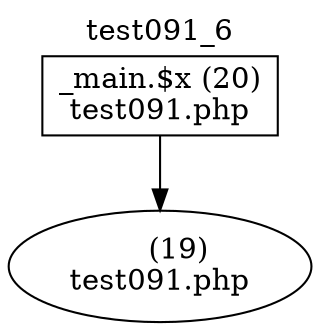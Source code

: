 digraph cfg {
  label="test091_6";
  labelloc=t;
  n1 [shape=box, label="_main.$x (20)\ntest091.php"];
  n2 [shape=ellipse, label="    (19)\ntest091.php"];
  n1 -> n2;
}
